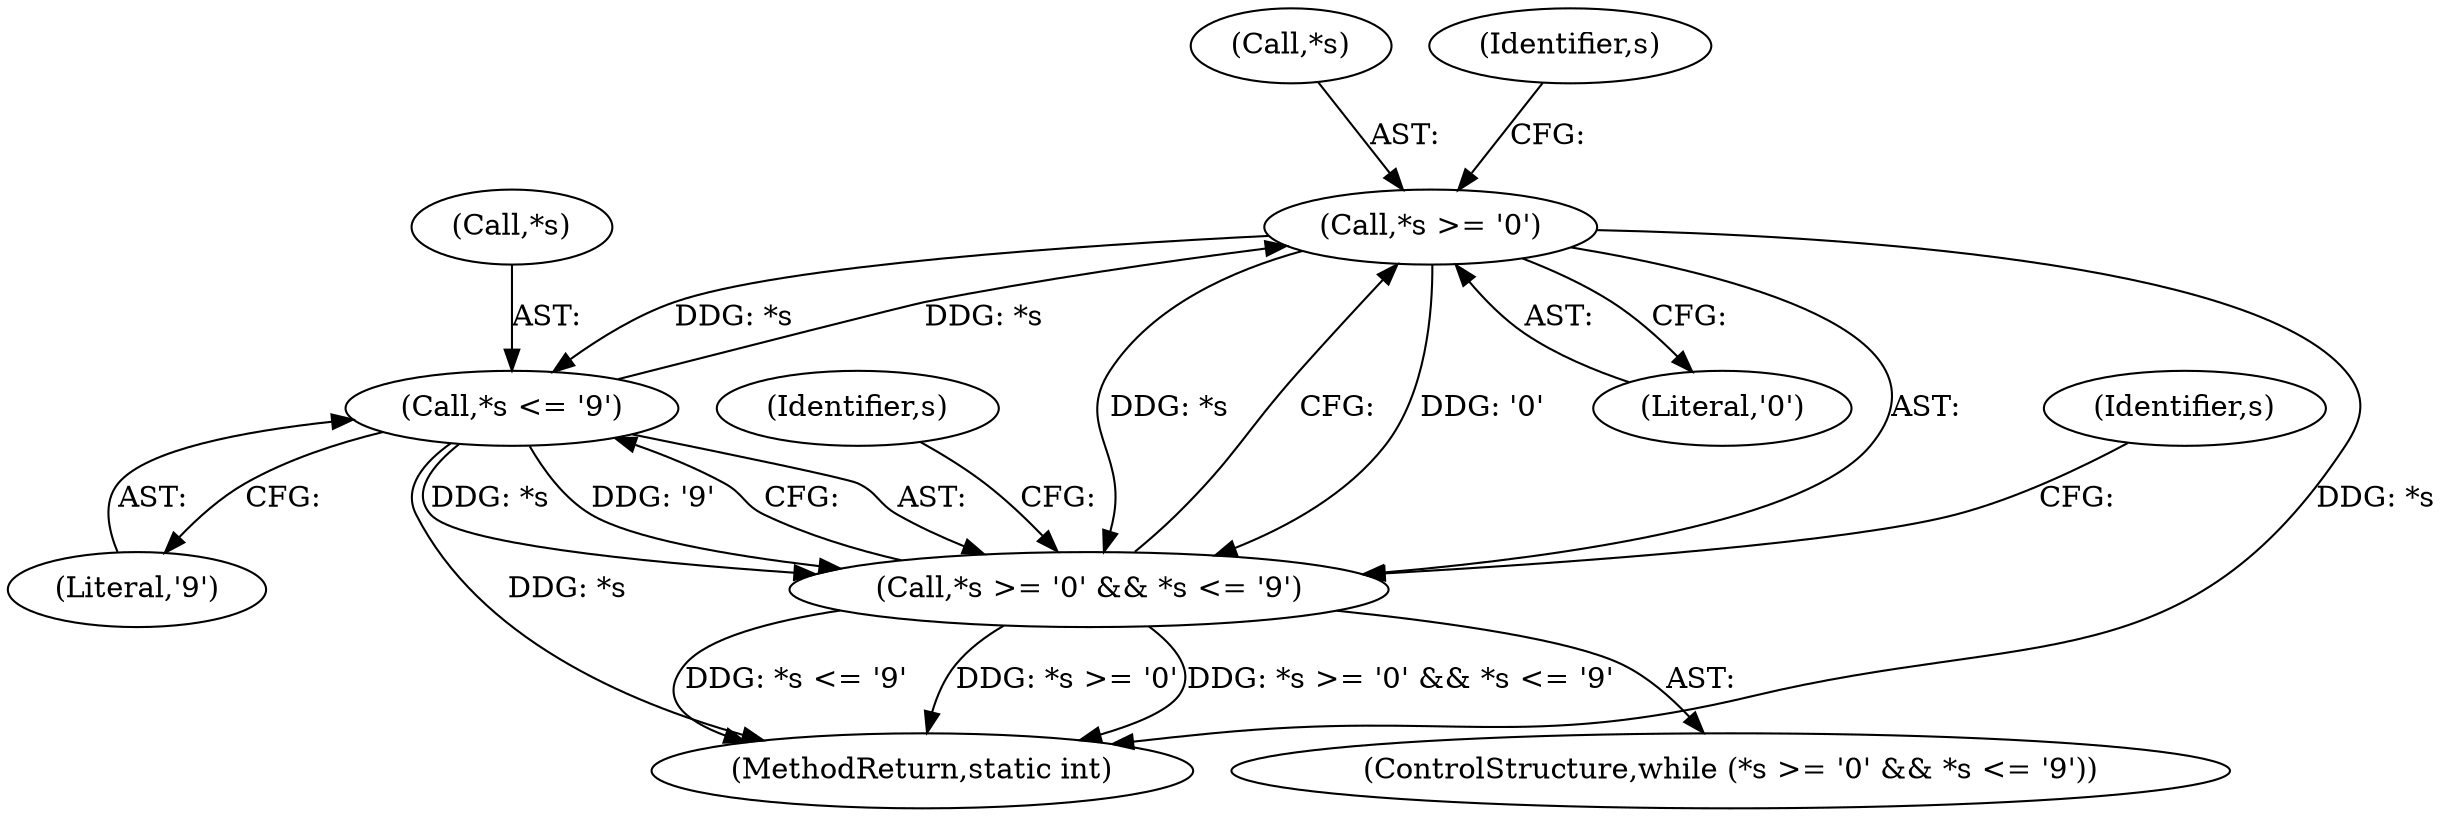 digraph "0_linux_299d7572e46f98534033a9e65973f13ad1ce9047@pointer" {
"1000163" [label="(Call,*s >= '0')"];
"1000167" [label="(Call,*s <= '9')"];
"1000163" [label="(Call,*s >= '0')"];
"1000162" [label="(Call,*s >= '0' && *s <= '9')"];
"1000163" [label="(Call,*s >= '0')"];
"1000161" [label="(ControlStructure,while (*s >= '0' && *s <= '9'))"];
"1000166" [label="(Literal,'0')"];
"1000175" [label="(Identifier,s)"];
"1000164" [label="(Call,*s)"];
"1000170" [label="(Literal,'9')"];
"1000172" [label="(Identifier,s)"];
"1000162" [label="(Call,*s >= '0' && *s <= '9')"];
"1000499" [label="(MethodReturn,static int)"];
"1000167" [label="(Call,*s <= '9')"];
"1000168" [label="(Call,*s)"];
"1000169" [label="(Identifier,s)"];
"1000163" -> "1000162"  [label="AST: "];
"1000163" -> "1000166"  [label="CFG: "];
"1000164" -> "1000163"  [label="AST: "];
"1000166" -> "1000163"  [label="AST: "];
"1000169" -> "1000163"  [label="CFG: "];
"1000162" -> "1000163"  [label="CFG: "];
"1000163" -> "1000499"  [label="DDG: *s"];
"1000163" -> "1000162"  [label="DDG: *s"];
"1000163" -> "1000162"  [label="DDG: '0'"];
"1000167" -> "1000163"  [label="DDG: *s"];
"1000163" -> "1000167"  [label="DDG: *s"];
"1000167" -> "1000162"  [label="AST: "];
"1000167" -> "1000170"  [label="CFG: "];
"1000168" -> "1000167"  [label="AST: "];
"1000170" -> "1000167"  [label="AST: "];
"1000162" -> "1000167"  [label="CFG: "];
"1000167" -> "1000499"  [label="DDG: *s"];
"1000167" -> "1000162"  [label="DDG: *s"];
"1000167" -> "1000162"  [label="DDG: '9'"];
"1000162" -> "1000161"  [label="AST: "];
"1000172" -> "1000162"  [label="CFG: "];
"1000175" -> "1000162"  [label="CFG: "];
"1000162" -> "1000499"  [label="DDG: *s <= '9'"];
"1000162" -> "1000499"  [label="DDG: *s >= '0'"];
"1000162" -> "1000499"  [label="DDG: *s >= '0' && *s <= '9'"];
}
